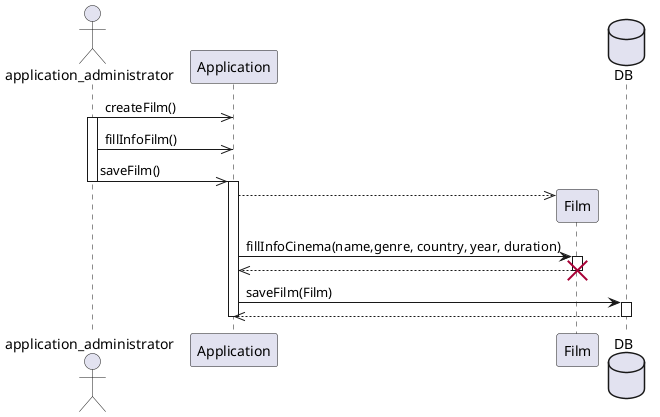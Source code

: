 @startuml

actor application_administrator

application_administrator ->> Application : createFilm()
activate application_administrator
application_administrator ->> Application : fillInfoFilm()
application_administrator ->> Application : saveFilm()
deactivate application_administrator

activate Application
create Film
Application -->> Film
Application -> Film : fillInfoCinema(name,genre, country, year, duration)
activate Film
Application <<-- Film
deactivate Film
destroy Film

database DB

Application -> DB : saveFilm(Film)
activate DB
Application <<-- DB
deactivate DB

deactivate Application

@enduml